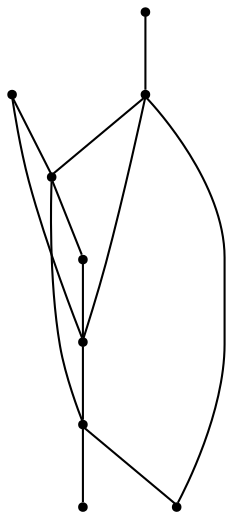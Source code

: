 graph {
  node [shape=point,comment="{\"directed\":false,\"doi\":\"10.1007/978-3-030-68766-3_31\",\"figure\":\"? (4)\"}"]

  v0 [pos="385.31555905957487,972.4134582880315"]
  v1 [pos="455.6715569276786,963.0131705310616"]
  v2 [pos="481.50170474956514,885.7049412736195"]
  v3 [pos="508.0476117496115,1063.639431895863"]
  v4 [pos="376.53913334022354,884.6578913231474"]
  v5 [pos="376.93191104779123,769.3586393300093"]
  v6 [pos="313.07070698651603,765.570596536445"]
  v7 [pos="300.10614141522325,883.9670911166983"]
  v8 [pos="609.7794623180802,883.9670911166983"]

  v0 -- v6 [id="-1",pos="385.31555905957487,972.4134582880315 221.59204033098945,986.9077549451443 218.5277449279924,921.3291785713113 216.9054024004263,865.2018703296977 215.3577075855571,811.668171351517 215.1193310387426,766.7388549743482 313.07070698651603,765.570596536445"]
  v1 -- v0 [id="-2",pos="455.6715569276786,963.0131705310616 429.26362633598535,967.630344718664 405.79746054931246,970.7605189436775 385.31555905957487,972.4134582880315"]
  v2 -- v3 [id="-3",pos="481.50170474956514,885.7049412736195 492.0866340387204,929.9991643521429 500.4682671134494,988.3928831735074 508.0476117496115,1063.639431895863"]
  v2 -- v6 [id="-4",pos="481.50170474956514,885.7049412736195 452.5166314657495,729.527887676637 415.2878914492608,727.6482643471088 380.8773259608276,727.6482643471088 353.5140210089848,727.6482643471088 327.9331327019949,728.8370575164085 313.07070698651603,765.570596536445"]
  v0 -- v3 [id="-5",pos="385.31555905957487,972.4134582880315 399.18442817093234,1035.6828564208085 431.6765682277204,1062.9241045059355 508.0476117496115,1063.639431895863"]
  v4 -- v0 [id="-6",pos="376.53913334022354,884.6578913231474 377.9864190341429,919.6167182292885 380.4315101319987,948.637763656251 385.31555905957487,972.4134582880315"]
  v5 -- v4 [id="-7",pos="376.93191104779123,769.3586393300093 376.0273026221398,813.353267290397 375.8397840195843,851.7423432093452 376.53913334022354,884.6578913231474"]
  v7 -- v6 [id="-8",pos="300.10614141522325,883.9670911166983 298.78677843636547,825.0689639900734 303.8491328771943,788.3532807138739 313.07070698651603,765.570596536445"]
  v7 -- v4 [id="-9",pos="300.10614141522325,883.9670911166983 376.53913334022354,884.6578913231474 376.53913334022354,884.6578913231474 376.53913334022354,884.6578913231474"]
  v4 -- v2 [id="-10",pos="376.53913334022354,884.6578913231474 481.50170474956514,885.7049412736195 481.50170474956514,885.7049412736195 481.50170474956514,885.7049412736195"]
  v2 -- v8 [id="-11",pos="481.50170474956514,885.7049412736195 609.7794623180802,883.9670911166983 609.7794623180802,883.9670911166983 609.7794623180802,883.9670911166983"]
  v6 -- v5 [id="-12",pos="313.07070698651603,765.570596536445 330.4353336534482,765.2415398396006 351.43784810728584,766.4581821567542 376.93191104779123,769.3586393300093"]
}